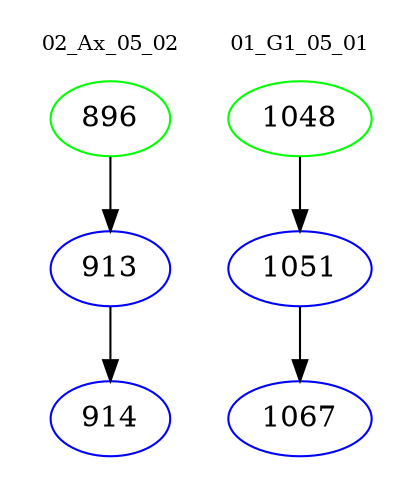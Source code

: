 digraph{
subgraph cluster_0 {
color = white
label = "02_Ax_05_02";
fontsize=10;
T0_896 [label="896", color="green"]
T0_896 -> T0_913 [color="black"]
T0_913 [label="913", color="blue"]
T0_913 -> T0_914 [color="black"]
T0_914 [label="914", color="blue"]
}
subgraph cluster_1 {
color = white
label = "01_G1_05_01";
fontsize=10;
T1_1048 [label="1048", color="green"]
T1_1048 -> T1_1051 [color="black"]
T1_1051 [label="1051", color="blue"]
T1_1051 -> T1_1067 [color="black"]
T1_1067 [label="1067", color="blue"]
}
}
